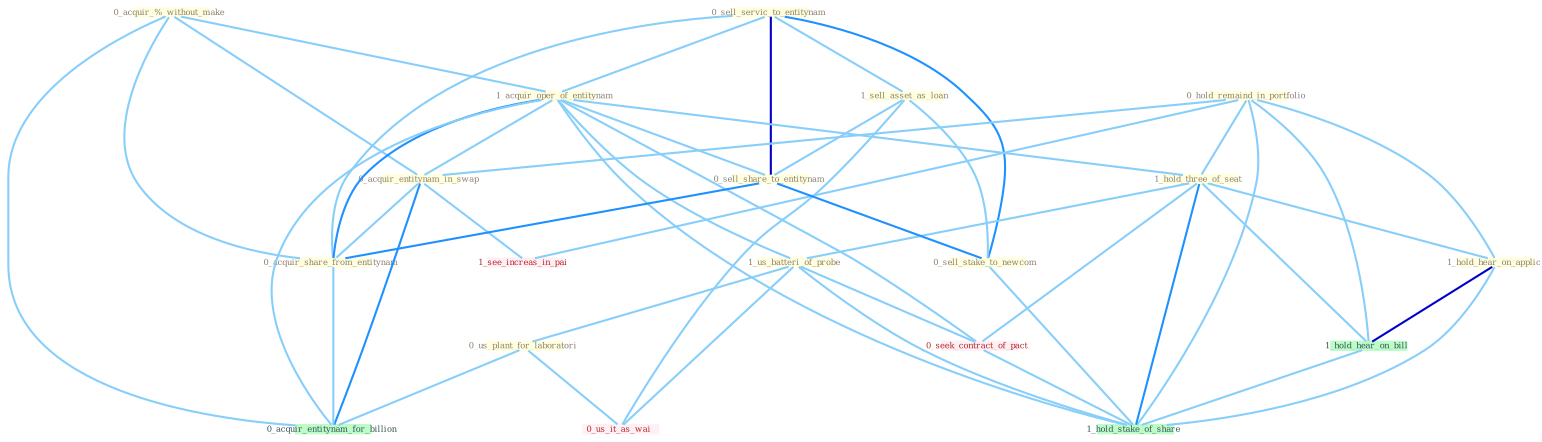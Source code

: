 Graph G{ 
    node
    [shape=polygon,style=filled,width=.5,height=.06,color="#BDFCC9",fixedsize=true,fontsize=4,
    fontcolor="#2f4f4f"];
    {node
    [color="#ffffe0", fontcolor="#8b7d6b"] "0_acquir_%_without_make " "0_sell_servic_to_entitynam " "1_acquir_oper_of_entitynam " "0_hold_remaind_in_portfolio " "1_sell_asset_as_loan " "0_acquir_entitynam_in_swap " "1_hold_three_of_seat " "0_sell_share_to_entitynam " "1_us_batteri_of_probe " "0_acquir_share_from_entitynam " "0_sell_stake_to_newcom " "0_us_plant_for_laboratori " "1_hold_hear_on_applic "}
{node [color="#fff0f5", fontcolor="#b22222"] "0_seek_contract_of_pact " "0_us_it_as_wai " "1_see_increas_in_pai "}
edge [color="#B0E2FF"];

	"0_acquir_%_without_make " -- "1_acquir_oper_of_entitynam " [w="1", color="#87cefa" ];
	"0_acquir_%_without_make " -- "0_acquir_entitynam_in_swap " [w="1", color="#87cefa" ];
	"0_acquir_%_without_make " -- "0_acquir_share_from_entitynam " [w="1", color="#87cefa" ];
	"0_acquir_%_without_make " -- "0_acquir_entitynam_for_billion " [w="1", color="#87cefa" ];
	"0_sell_servic_to_entitynam " -- "1_acquir_oper_of_entitynam " [w="1", color="#87cefa" ];
	"0_sell_servic_to_entitynam " -- "1_sell_asset_as_loan " [w="1", color="#87cefa" ];
	"0_sell_servic_to_entitynam " -- "0_sell_share_to_entitynam " [w="3", color="#0000cd" , len=0.6];
	"0_sell_servic_to_entitynam " -- "0_acquir_share_from_entitynam " [w="1", color="#87cefa" ];
	"0_sell_servic_to_entitynam " -- "0_sell_stake_to_newcom " [w="2", color="#1e90ff" , len=0.8];
	"1_acquir_oper_of_entitynam " -- "0_acquir_entitynam_in_swap " [w="1", color="#87cefa" ];
	"1_acquir_oper_of_entitynam " -- "1_hold_three_of_seat " [w="1", color="#87cefa" ];
	"1_acquir_oper_of_entitynam " -- "0_sell_share_to_entitynam " [w="1", color="#87cefa" ];
	"1_acquir_oper_of_entitynam " -- "1_us_batteri_of_probe " [w="1", color="#87cefa" ];
	"1_acquir_oper_of_entitynam " -- "0_acquir_share_from_entitynam " [w="2", color="#1e90ff" , len=0.8];
	"1_acquir_oper_of_entitynam " -- "0_seek_contract_of_pact " [w="1", color="#87cefa" ];
	"1_acquir_oper_of_entitynam " -- "0_acquir_entitynam_for_billion " [w="1", color="#87cefa" ];
	"1_acquir_oper_of_entitynam " -- "1_hold_stake_of_share " [w="1", color="#87cefa" ];
	"0_hold_remaind_in_portfolio " -- "0_acquir_entitynam_in_swap " [w="1", color="#87cefa" ];
	"0_hold_remaind_in_portfolio " -- "1_hold_three_of_seat " [w="1", color="#87cefa" ];
	"0_hold_remaind_in_portfolio " -- "1_hold_hear_on_applic " [w="1", color="#87cefa" ];
	"0_hold_remaind_in_portfolio " -- "1_see_increas_in_pai " [w="1", color="#87cefa" ];
	"0_hold_remaind_in_portfolio " -- "1_hold_hear_on_bill " [w="1", color="#87cefa" ];
	"0_hold_remaind_in_portfolio " -- "1_hold_stake_of_share " [w="1", color="#87cefa" ];
	"1_sell_asset_as_loan " -- "0_sell_share_to_entitynam " [w="1", color="#87cefa" ];
	"1_sell_asset_as_loan " -- "0_sell_stake_to_newcom " [w="1", color="#87cefa" ];
	"1_sell_asset_as_loan " -- "0_us_it_as_wai " [w="1", color="#87cefa" ];
	"0_acquir_entitynam_in_swap " -- "0_acquir_share_from_entitynam " [w="1", color="#87cefa" ];
	"0_acquir_entitynam_in_swap " -- "0_acquir_entitynam_for_billion " [w="2", color="#1e90ff" , len=0.8];
	"0_acquir_entitynam_in_swap " -- "1_see_increas_in_pai " [w="1", color="#87cefa" ];
	"1_hold_three_of_seat " -- "1_us_batteri_of_probe " [w="1", color="#87cefa" ];
	"1_hold_three_of_seat " -- "1_hold_hear_on_applic " [w="1", color="#87cefa" ];
	"1_hold_three_of_seat " -- "0_seek_contract_of_pact " [w="1", color="#87cefa" ];
	"1_hold_three_of_seat " -- "1_hold_hear_on_bill " [w="1", color="#87cefa" ];
	"1_hold_three_of_seat " -- "1_hold_stake_of_share " [w="2", color="#1e90ff" , len=0.8];
	"0_sell_share_to_entitynam " -- "0_acquir_share_from_entitynam " [w="2", color="#1e90ff" , len=0.8];
	"0_sell_share_to_entitynam " -- "0_sell_stake_to_newcom " [w="2", color="#1e90ff" , len=0.8];
	"1_us_batteri_of_probe " -- "0_us_plant_for_laboratori " [w="1", color="#87cefa" ];
	"1_us_batteri_of_probe " -- "0_seek_contract_of_pact " [w="1", color="#87cefa" ];
	"1_us_batteri_of_probe " -- "0_us_it_as_wai " [w="1", color="#87cefa" ];
	"1_us_batteri_of_probe " -- "1_hold_stake_of_share " [w="1", color="#87cefa" ];
	"0_acquir_share_from_entitynam " -- "0_acquir_entitynam_for_billion " [w="1", color="#87cefa" ];
	"0_sell_stake_to_newcom " -- "1_hold_stake_of_share " [w="1", color="#87cefa" ];
	"0_us_plant_for_laboratori " -- "0_us_it_as_wai " [w="1", color="#87cefa" ];
	"0_us_plant_for_laboratori " -- "0_acquir_entitynam_for_billion " [w="1", color="#87cefa" ];
	"1_hold_hear_on_applic " -- "1_hold_hear_on_bill " [w="3", color="#0000cd" , len=0.6];
	"1_hold_hear_on_applic " -- "1_hold_stake_of_share " [w="1", color="#87cefa" ];
	"0_seek_contract_of_pact " -- "1_hold_stake_of_share " [w="1", color="#87cefa" ];
	"1_hold_hear_on_bill " -- "1_hold_stake_of_share " [w="1", color="#87cefa" ];
}